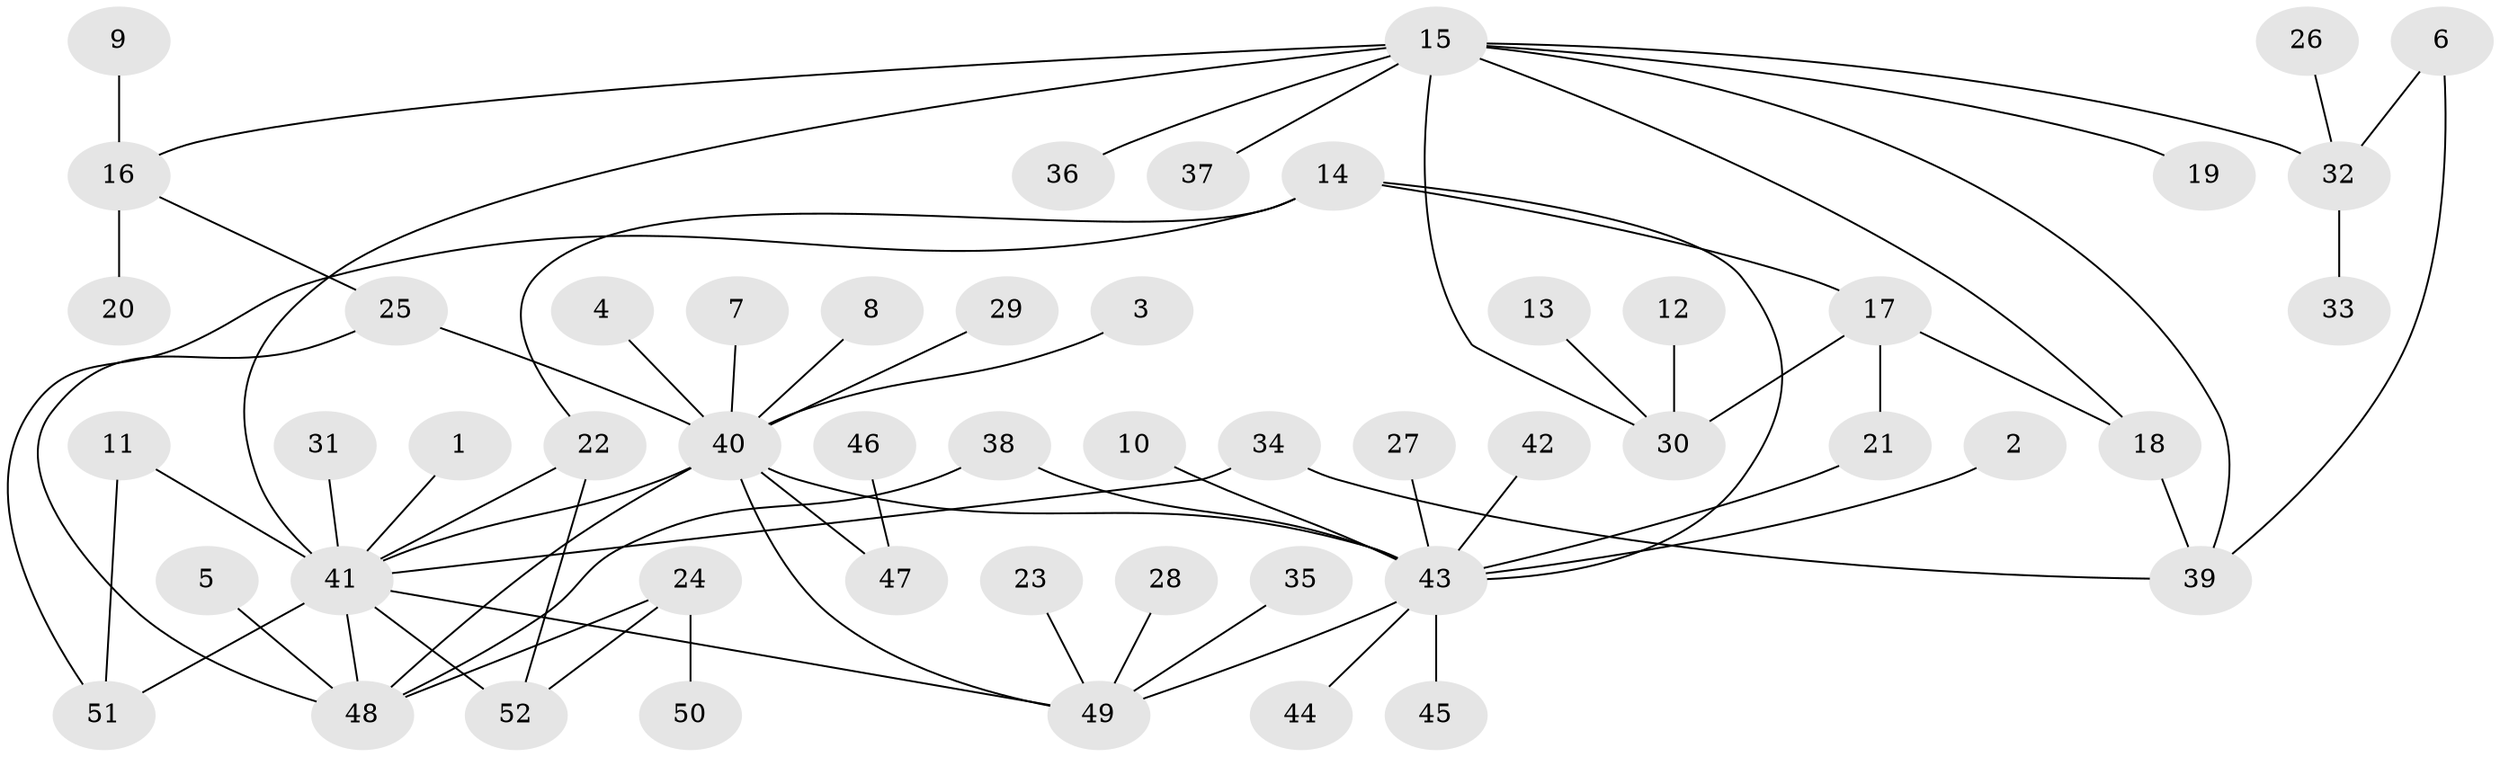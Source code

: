 // original degree distribution, {13: 0.020202020202020204, 8: 0.010101010101010102, 14: 0.010101010101010102, 11: 0.010101010101010102, 2: 0.21212121212121213, 1: 0.5555555555555556, 6: 0.030303030303030304, 7: 0.010101010101010102, 4: 0.050505050505050504, 3: 0.0707070707070707, 5: 0.020202020202020204}
// Generated by graph-tools (version 1.1) at 2025/45/03/06/25 01:45:10]
// undirected, 52 vertices, 68 edges
graph export_dot {
graph [start="1"]
  node [color=gray90,style=filled];
  1;
  2;
  3;
  4;
  5;
  6;
  7;
  8;
  9;
  10;
  11;
  12;
  13;
  14;
  15;
  16;
  17;
  18;
  19;
  20;
  21;
  22;
  23;
  24;
  25;
  26;
  27;
  28;
  29;
  30;
  31;
  32;
  33;
  34;
  35;
  36;
  37;
  38;
  39;
  40;
  41;
  42;
  43;
  44;
  45;
  46;
  47;
  48;
  49;
  50;
  51;
  52;
  1 -- 41 [weight=1.0];
  2 -- 43 [weight=1.0];
  3 -- 40 [weight=1.0];
  4 -- 40 [weight=1.0];
  5 -- 48 [weight=1.0];
  6 -- 32 [weight=1.0];
  6 -- 39 [weight=1.0];
  7 -- 40 [weight=1.0];
  8 -- 40 [weight=1.0];
  9 -- 16 [weight=1.0];
  10 -- 43 [weight=1.0];
  11 -- 41 [weight=1.0];
  11 -- 51 [weight=1.0];
  12 -- 30 [weight=1.0];
  13 -- 30 [weight=1.0];
  14 -- 17 [weight=1.0];
  14 -- 22 [weight=1.0];
  14 -- 43 [weight=1.0];
  14 -- 51 [weight=1.0];
  15 -- 16 [weight=1.0];
  15 -- 18 [weight=1.0];
  15 -- 19 [weight=1.0];
  15 -- 30 [weight=1.0];
  15 -- 32 [weight=1.0];
  15 -- 36 [weight=1.0];
  15 -- 37 [weight=1.0];
  15 -- 39 [weight=1.0];
  15 -- 41 [weight=1.0];
  16 -- 20 [weight=1.0];
  16 -- 25 [weight=1.0];
  17 -- 18 [weight=1.0];
  17 -- 21 [weight=1.0];
  17 -- 30 [weight=1.0];
  18 -- 39 [weight=1.0];
  21 -- 43 [weight=1.0];
  22 -- 41 [weight=1.0];
  22 -- 52 [weight=1.0];
  23 -- 49 [weight=1.0];
  24 -- 48 [weight=1.0];
  24 -- 50 [weight=1.0];
  24 -- 52 [weight=1.0];
  25 -- 40 [weight=1.0];
  25 -- 48 [weight=1.0];
  26 -- 32 [weight=1.0];
  27 -- 43 [weight=1.0];
  28 -- 49 [weight=1.0];
  29 -- 40 [weight=1.0];
  31 -- 41 [weight=1.0];
  32 -- 33 [weight=1.0];
  34 -- 39 [weight=1.0];
  34 -- 41 [weight=1.0];
  35 -- 49 [weight=1.0];
  38 -- 43 [weight=1.0];
  38 -- 48 [weight=1.0];
  40 -- 41 [weight=1.0];
  40 -- 43 [weight=1.0];
  40 -- 47 [weight=1.0];
  40 -- 48 [weight=1.0];
  40 -- 49 [weight=1.0];
  41 -- 48 [weight=1.0];
  41 -- 49 [weight=1.0];
  41 -- 51 [weight=1.0];
  41 -- 52 [weight=1.0];
  42 -- 43 [weight=1.0];
  43 -- 44 [weight=1.0];
  43 -- 45 [weight=2.0];
  43 -- 49 [weight=1.0];
  46 -- 47 [weight=1.0];
}
